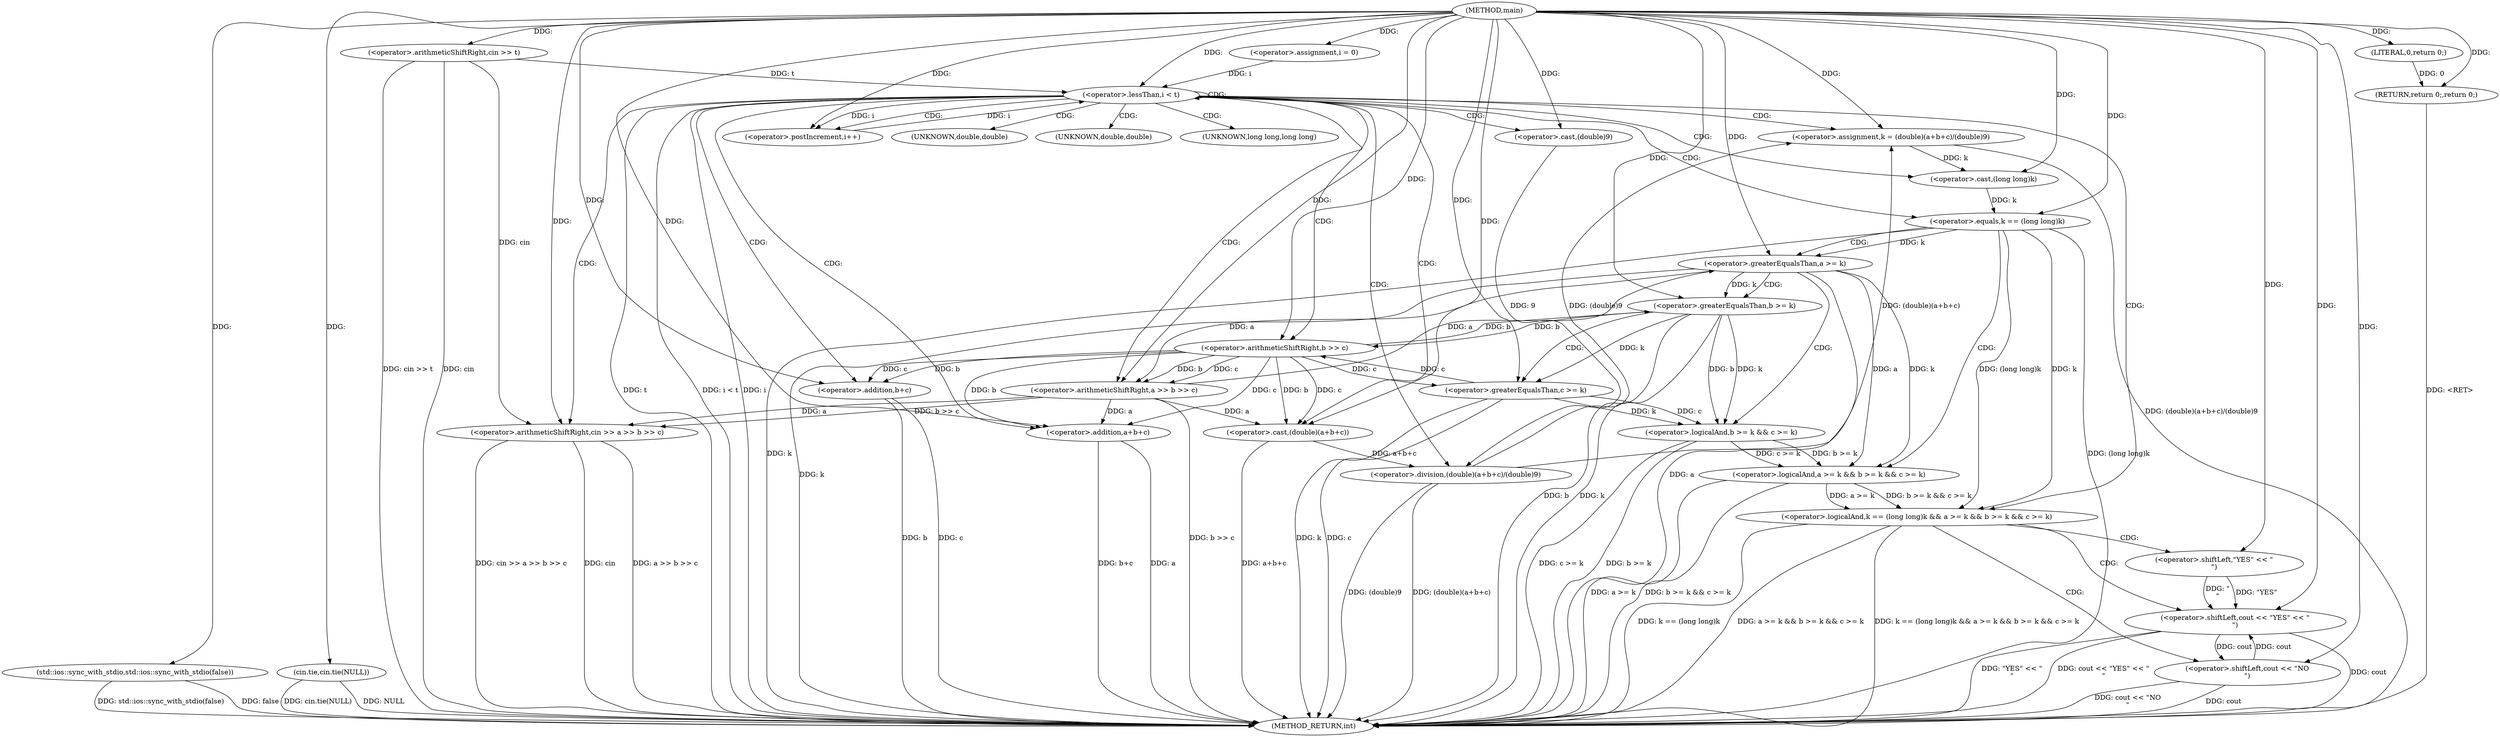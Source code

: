 digraph "main" {  
"1000101" [label = "(METHOD,main)" ]
"1000176" [label = "(METHOD_RETURN,int)" ]
"1000103" [label = "(std::ios::sync_with_stdio,std::ios::sync_with_stdio(false))" ]
"1000105" [label = "(cin.tie,cin.tie(NULL))" ]
"1000108" [label = "(<operator>.arithmeticShiftRight,cin >> t)" ]
"1000174" [label = "(RETURN,return 0;,return 0;)" ]
"1000113" [label = "(<operator>.assignment,i = 0)" ]
"1000116" [label = "(<operator>.lessThan,i < t)" ]
"1000119" [label = "(<operator>.postIncrement,i++)" ]
"1000175" [label = "(LITERAL,0,return 0;)" ]
"1000125" [label = "(<operator>.arithmeticShiftRight,cin >> a >> b >> c)" ]
"1000133" [label = "(<operator>.assignment,k = (double)(a+b+c)/(double)9)" ]
"1000147" [label = "(<operator>.logicalAnd,k == (long long)k && a >= k && b >= k && c >= k)" ]
"1000127" [label = "(<operator>.arithmeticShiftRight,a >> b >> c)" ]
"1000135" [label = "(<operator>.division,(double)(a+b+c)/(double)9)" ]
"1000165" [label = "(<operator>.shiftLeft,cout << \"YES\" << \"\n\")" ]
"1000171" [label = "(<operator>.shiftLeft,cout << \"NO\n\")" ]
"1000129" [label = "(<operator>.arithmeticShiftRight,b >> c)" ]
"1000136" [label = "(<operator>.cast,(double)(a+b+c))" ]
"1000143" [label = "(<operator>.cast,(double)9)" ]
"1000148" [label = "(<operator>.equals,k == (long long)k)" ]
"1000153" [label = "(<operator>.logicalAnd,a >= k && b >= k && c >= k)" ]
"1000138" [label = "(<operator>.addition,a+b+c)" ]
"1000150" [label = "(<operator>.cast,(long long)k)" ]
"1000154" [label = "(<operator>.greaterEqualsThan,a >= k)" ]
"1000157" [label = "(<operator>.logicalAnd,b >= k && c >= k)" ]
"1000167" [label = "(<operator>.shiftLeft,\"YES\" << \"\n\")" ]
"1000140" [label = "(<operator>.addition,b+c)" ]
"1000158" [label = "(<operator>.greaterEqualsThan,b >= k)" ]
"1000161" [label = "(<operator>.greaterEqualsThan,c >= k)" ]
"1000137" [label = "(UNKNOWN,double,double)" ]
"1000144" [label = "(UNKNOWN,double,double)" ]
"1000151" [label = "(UNKNOWN,long long,long long)" ]
  "1000174" -> "1000176"  [ label = "DDG: <RET>"] 
  "1000103" -> "1000176"  [ label = "DDG: std::ios::sync_with_stdio(false)"] 
  "1000105" -> "1000176"  [ label = "DDG: cin.tie(NULL)"] 
  "1000108" -> "1000176"  [ label = "DDG: cin"] 
  "1000108" -> "1000176"  [ label = "DDG: cin >> t"] 
  "1000116" -> "1000176"  [ label = "DDG: i"] 
  "1000116" -> "1000176"  [ label = "DDG: t"] 
  "1000116" -> "1000176"  [ label = "DDG: i < t"] 
  "1000125" -> "1000176"  [ label = "DDG: cin"] 
  "1000127" -> "1000176"  [ label = "DDG: b >> c"] 
  "1000125" -> "1000176"  [ label = "DDG: a >> b >> c"] 
  "1000125" -> "1000176"  [ label = "DDG: cin >> a >> b >> c"] 
  "1000138" -> "1000176"  [ label = "DDG: a"] 
  "1000140" -> "1000176"  [ label = "DDG: b"] 
  "1000140" -> "1000176"  [ label = "DDG: c"] 
  "1000138" -> "1000176"  [ label = "DDG: b+c"] 
  "1000136" -> "1000176"  [ label = "DDG: a+b+c"] 
  "1000135" -> "1000176"  [ label = "DDG: (double)(a+b+c)"] 
  "1000135" -> "1000176"  [ label = "DDG: (double)9"] 
  "1000133" -> "1000176"  [ label = "DDG: (double)(a+b+c)/(double)9"] 
  "1000148" -> "1000176"  [ label = "DDG: k"] 
  "1000148" -> "1000176"  [ label = "DDG: (long long)k"] 
  "1000147" -> "1000176"  [ label = "DDG: k == (long long)k"] 
  "1000154" -> "1000176"  [ label = "DDG: a"] 
  "1000154" -> "1000176"  [ label = "DDG: k"] 
  "1000153" -> "1000176"  [ label = "DDG: a >= k"] 
  "1000158" -> "1000176"  [ label = "DDG: b"] 
  "1000158" -> "1000176"  [ label = "DDG: k"] 
  "1000157" -> "1000176"  [ label = "DDG: b >= k"] 
  "1000161" -> "1000176"  [ label = "DDG: c"] 
  "1000161" -> "1000176"  [ label = "DDG: k"] 
  "1000157" -> "1000176"  [ label = "DDG: c >= k"] 
  "1000153" -> "1000176"  [ label = "DDG: b >= k && c >= k"] 
  "1000147" -> "1000176"  [ label = "DDG: a >= k && b >= k && c >= k"] 
  "1000147" -> "1000176"  [ label = "DDG: k == (long long)k && a >= k && b >= k && c >= k"] 
  "1000171" -> "1000176"  [ label = "DDG: cout"] 
  "1000171" -> "1000176"  [ label = "DDG: cout << \"NO\n\""] 
  "1000165" -> "1000176"  [ label = "DDG: cout"] 
  "1000165" -> "1000176"  [ label = "DDG: \"YES\" << \"\n\""] 
  "1000165" -> "1000176"  [ label = "DDG: cout << \"YES\" << \"\n\""] 
  "1000103" -> "1000176"  [ label = "DDG: false"] 
  "1000105" -> "1000176"  [ label = "DDG: NULL"] 
  "1000175" -> "1000174"  [ label = "DDG: 0"] 
  "1000101" -> "1000174"  [ label = "DDG: "] 
  "1000101" -> "1000103"  [ label = "DDG: "] 
  "1000101" -> "1000105"  [ label = "DDG: "] 
  "1000101" -> "1000108"  [ label = "DDG: "] 
  "1000101" -> "1000113"  [ label = "DDG: "] 
  "1000101" -> "1000175"  [ label = "DDG: "] 
  "1000113" -> "1000116"  [ label = "DDG: i"] 
  "1000119" -> "1000116"  [ label = "DDG: i"] 
  "1000101" -> "1000116"  [ label = "DDG: "] 
  "1000108" -> "1000116"  [ label = "DDG: t"] 
  "1000116" -> "1000119"  [ label = "DDG: i"] 
  "1000101" -> "1000119"  [ label = "DDG: "] 
  "1000135" -> "1000133"  [ label = "DDG: (double)9"] 
  "1000135" -> "1000133"  [ label = "DDG: (double)(a+b+c)"] 
  "1000108" -> "1000125"  [ label = "DDG: cin"] 
  "1000101" -> "1000125"  [ label = "DDG: "] 
  "1000127" -> "1000125"  [ label = "DDG: a"] 
  "1000127" -> "1000125"  [ label = "DDG: b >> c"] 
  "1000101" -> "1000133"  [ label = "DDG: "] 
  "1000154" -> "1000127"  [ label = "DDG: a"] 
  "1000101" -> "1000127"  [ label = "DDG: "] 
  "1000129" -> "1000127"  [ label = "DDG: b"] 
  "1000129" -> "1000127"  [ label = "DDG: c"] 
  "1000136" -> "1000135"  [ label = "DDG: a+b+c"] 
  "1000143" -> "1000135"  [ label = "DDG: 9"] 
  "1000148" -> "1000147"  [ label = "DDG: (long long)k"] 
  "1000148" -> "1000147"  [ label = "DDG: k"] 
  "1000153" -> "1000147"  [ label = "DDG: a >= k"] 
  "1000153" -> "1000147"  [ label = "DDG: b >= k && c >= k"] 
  "1000158" -> "1000129"  [ label = "DDG: b"] 
  "1000101" -> "1000129"  [ label = "DDG: "] 
  "1000161" -> "1000129"  [ label = "DDG: c"] 
  "1000127" -> "1000136"  [ label = "DDG: a"] 
  "1000101" -> "1000136"  [ label = "DDG: "] 
  "1000129" -> "1000136"  [ label = "DDG: c"] 
  "1000129" -> "1000136"  [ label = "DDG: b"] 
  "1000101" -> "1000143"  [ label = "DDG: "] 
  "1000150" -> "1000148"  [ label = "DDG: k"] 
  "1000101" -> "1000148"  [ label = "DDG: "] 
  "1000154" -> "1000153"  [ label = "DDG: a"] 
  "1000154" -> "1000153"  [ label = "DDG: k"] 
  "1000157" -> "1000153"  [ label = "DDG: c >= k"] 
  "1000157" -> "1000153"  [ label = "DDG: b >= k"] 
  "1000171" -> "1000165"  [ label = "DDG: cout"] 
  "1000101" -> "1000165"  [ label = "DDG: "] 
  "1000167" -> "1000165"  [ label = "DDG: \"YES\""] 
  "1000167" -> "1000165"  [ label = "DDG: \"\n\""] 
  "1000165" -> "1000171"  [ label = "DDG: cout"] 
  "1000101" -> "1000171"  [ label = "DDG: "] 
  "1000127" -> "1000138"  [ label = "DDG: a"] 
  "1000101" -> "1000138"  [ label = "DDG: "] 
  "1000129" -> "1000138"  [ label = "DDG: c"] 
  "1000129" -> "1000138"  [ label = "DDG: b"] 
  "1000133" -> "1000150"  [ label = "DDG: k"] 
  "1000101" -> "1000150"  [ label = "DDG: "] 
  "1000101" -> "1000154"  [ label = "DDG: "] 
  "1000127" -> "1000154"  [ label = "DDG: a"] 
  "1000148" -> "1000154"  [ label = "DDG: k"] 
  "1000158" -> "1000157"  [ label = "DDG: k"] 
  "1000158" -> "1000157"  [ label = "DDG: b"] 
  "1000161" -> "1000157"  [ label = "DDG: k"] 
  "1000161" -> "1000157"  [ label = "DDG: c"] 
  "1000101" -> "1000167"  [ label = "DDG: "] 
  "1000129" -> "1000140"  [ label = "DDG: b"] 
  "1000101" -> "1000140"  [ label = "DDG: "] 
  "1000129" -> "1000140"  [ label = "DDG: c"] 
  "1000101" -> "1000158"  [ label = "DDG: "] 
  "1000129" -> "1000158"  [ label = "DDG: b"] 
  "1000154" -> "1000158"  [ label = "DDG: k"] 
  "1000101" -> "1000161"  [ label = "DDG: "] 
  "1000129" -> "1000161"  [ label = "DDG: c"] 
  "1000158" -> "1000161"  [ label = "DDG: k"] 
  "1000116" -> "1000125"  [ label = "CDG: "] 
  "1000116" -> "1000127"  [ label = "CDG: "] 
  "1000116" -> "1000119"  [ label = "CDG: "] 
  "1000116" -> "1000150"  [ label = "CDG: "] 
  "1000116" -> "1000135"  [ label = "CDG: "] 
  "1000116" -> "1000148"  [ label = "CDG: "] 
  "1000116" -> "1000133"  [ label = "CDG: "] 
  "1000116" -> "1000136"  [ label = "CDG: "] 
  "1000116" -> "1000144"  [ label = "CDG: "] 
  "1000116" -> "1000116"  [ label = "CDG: "] 
  "1000116" -> "1000143"  [ label = "CDG: "] 
  "1000116" -> "1000137"  [ label = "CDG: "] 
  "1000116" -> "1000129"  [ label = "CDG: "] 
  "1000116" -> "1000147"  [ label = "CDG: "] 
  "1000116" -> "1000151"  [ label = "CDG: "] 
  "1000116" -> "1000140"  [ label = "CDG: "] 
  "1000116" -> "1000138"  [ label = "CDG: "] 
  "1000147" -> "1000165"  [ label = "CDG: "] 
  "1000147" -> "1000167"  [ label = "CDG: "] 
  "1000147" -> "1000171"  [ label = "CDG: "] 
  "1000148" -> "1000153"  [ label = "CDG: "] 
  "1000148" -> "1000154"  [ label = "CDG: "] 
  "1000154" -> "1000157"  [ label = "CDG: "] 
  "1000154" -> "1000158"  [ label = "CDG: "] 
  "1000158" -> "1000161"  [ label = "CDG: "] 
}
